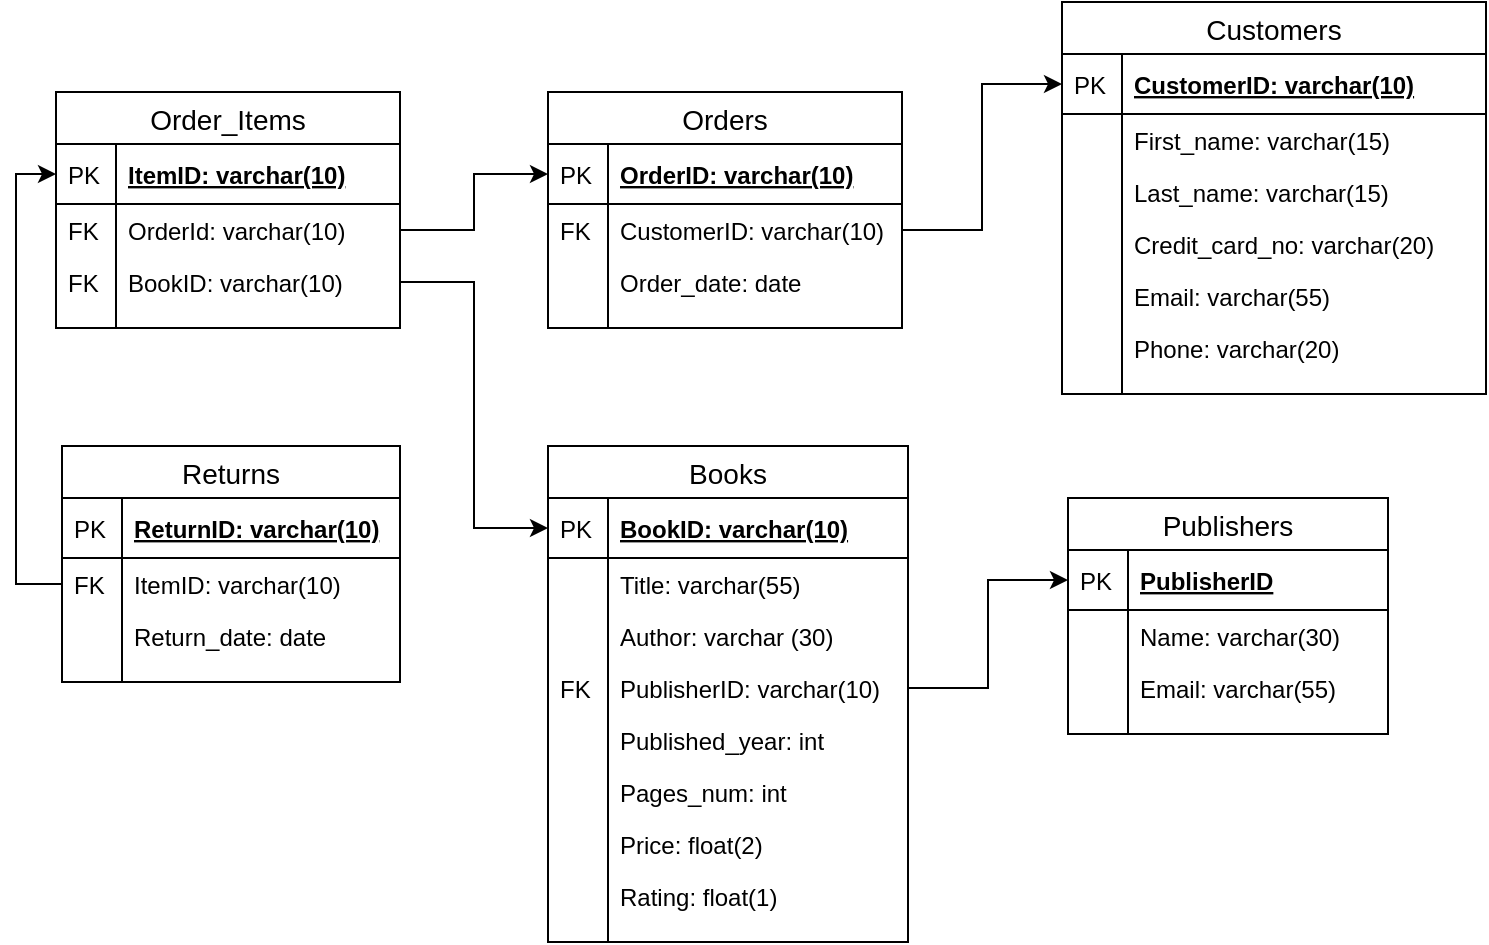<mxfile version="12.9.9" type="device"><diagram id="mZx4OPnLml5MNhkzcP8c" name="Page-1"><mxGraphModel dx="1146" dy="563" grid="0" gridSize="10" guides="1" tooltips="1" connect="1" arrows="1" fold="1" page="0" pageScale="1" pageWidth="850" pageHeight="1100" math="0" shadow="0"><root><mxCell id="0"/><mxCell id="1" parent="0"/><mxCell id="bIdrEeDFS9KQ365flvOm-79" style="edgeStyle=orthogonalEdgeStyle;rounded=0;orthogonalLoop=1;jettySize=auto;html=1;entryX=0;entryY=0.5;entryDx=0;entryDy=0;" parent="1" source="bIdrEeDFS9KQ365flvOm-8" target="bIdrEeDFS9KQ365flvOm-65" edge="1"><mxGeometry relative="1" as="geometry"/></mxCell><mxCell id="bIdrEeDFS9KQ365flvOm-80" style="edgeStyle=orthogonalEdgeStyle;rounded=0;orthogonalLoop=1;jettySize=auto;html=1;entryX=0;entryY=0.5;entryDx=0;entryDy=0;" parent="1" source="bIdrEeDFS9KQ365flvOm-39" target="bIdrEeDFS9KQ365flvOm-2" edge="1"><mxGeometry relative="1" as="geometry"/></mxCell><mxCell id="bIdrEeDFS9KQ365flvOm-81" style="edgeStyle=orthogonalEdgeStyle;rounded=0;orthogonalLoop=1;jettySize=auto;html=1;entryX=0;entryY=0.5;entryDx=0;entryDy=0;" parent="1" source="bIdrEeDFS9KQ365flvOm-37" target="bIdrEeDFS9KQ365flvOm-21" edge="1"><mxGeometry relative="1" as="geometry"/></mxCell><mxCell id="bIdrEeDFS9KQ365flvOm-91" style="edgeStyle=orthogonalEdgeStyle;rounded=0;orthogonalLoop=1;jettySize=auto;html=1;entryX=0;entryY=0.5;entryDx=0;entryDy=0;" parent="1" source="bIdrEeDFS9KQ365flvOm-85" target="bIdrEeDFS9KQ365flvOm-35" edge="1"><mxGeometry relative="1" as="geometry"/></mxCell><mxCell id="bIdrEeDFS9KQ365flvOm-1" value="Books" style="swimlane;fontStyle=0;childLayout=stackLayout;horizontal=1;startSize=26;horizontalStack=0;resizeParent=1;resizeParentMax=0;resizeLast=0;collapsible=1;marginBottom=0;align=center;fontSize=14;" parent="1" vertex="1"><mxGeometry x="310" y="460" width="180" height="248" as="geometry"/></mxCell><mxCell id="bIdrEeDFS9KQ365flvOm-2" value="BookID: varchar(10)" style="shape=partialRectangle;top=0;left=0;right=0;bottom=1;align=left;verticalAlign=middle;fillColor=none;spacingLeft=34;spacingRight=4;overflow=hidden;rotatable=0;points=[[0,0.5],[1,0.5]];portConstraint=eastwest;dropTarget=0;fontStyle=5;fontSize=12;" parent="bIdrEeDFS9KQ365flvOm-1" vertex="1"><mxGeometry y="26" width="180" height="30" as="geometry"/></mxCell><mxCell id="bIdrEeDFS9KQ365flvOm-3" value="PK" style="shape=partialRectangle;top=0;left=0;bottom=0;fillColor=none;align=left;verticalAlign=middle;spacingLeft=4;spacingRight=4;overflow=hidden;rotatable=0;points=[];portConstraint=eastwest;part=1;fontSize=12;" parent="bIdrEeDFS9KQ365flvOm-2" vertex="1" connectable="0"><mxGeometry width="30" height="30" as="geometry"/></mxCell><mxCell id="bIdrEeDFS9KQ365flvOm-4" value="Title: varchar(55)" style="shape=partialRectangle;top=0;left=0;right=0;bottom=0;align=left;verticalAlign=top;fillColor=none;spacingLeft=34;spacingRight=4;overflow=hidden;rotatable=0;points=[[0,0.5],[1,0.5]];portConstraint=eastwest;dropTarget=0;fontSize=12;" parent="bIdrEeDFS9KQ365flvOm-1" vertex="1"><mxGeometry y="56" width="180" height="26" as="geometry"/></mxCell><mxCell id="bIdrEeDFS9KQ365flvOm-5" value="" style="shape=partialRectangle;top=0;left=0;bottom=0;fillColor=none;align=left;verticalAlign=top;spacingLeft=4;spacingRight=4;overflow=hidden;rotatable=0;points=[];portConstraint=eastwest;part=1;fontSize=12;" parent="bIdrEeDFS9KQ365flvOm-4" vertex="1" connectable="0"><mxGeometry width="30" height="26" as="geometry"/></mxCell><mxCell id="bIdrEeDFS9KQ365flvOm-6" value="Author: varchar (30)" style="shape=partialRectangle;top=0;left=0;right=0;bottom=0;align=left;verticalAlign=top;fillColor=none;spacingLeft=34;spacingRight=4;overflow=hidden;rotatable=0;points=[[0,0.5],[1,0.5]];portConstraint=eastwest;dropTarget=0;fontSize=12;" parent="bIdrEeDFS9KQ365flvOm-1" vertex="1"><mxGeometry y="82" width="180" height="26" as="geometry"/></mxCell><mxCell id="bIdrEeDFS9KQ365flvOm-7" value="" style="shape=partialRectangle;top=0;left=0;bottom=0;fillColor=none;align=left;verticalAlign=top;spacingLeft=4;spacingRight=4;overflow=hidden;rotatable=0;points=[];portConstraint=eastwest;part=1;fontSize=12;" parent="bIdrEeDFS9KQ365flvOm-6" vertex="1" connectable="0"><mxGeometry width="30" height="26" as="geometry"/></mxCell><mxCell id="bIdrEeDFS9KQ365flvOm-8" value="PublisherID: varchar(10)" style="shape=partialRectangle;top=0;left=0;right=0;bottom=0;align=left;verticalAlign=top;fillColor=none;spacingLeft=34;spacingRight=4;overflow=hidden;rotatable=0;points=[[0,0.5],[1,0.5]];portConstraint=eastwest;dropTarget=0;fontSize=12;" parent="bIdrEeDFS9KQ365flvOm-1" vertex="1"><mxGeometry y="108" width="180" height="26" as="geometry"/></mxCell><mxCell id="bIdrEeDFS9KQ365flvOm-9" value="FK" style="shape=partialRectangle;top=0;left=0;bottom=0;fillColor=none;align=left;verticalAlign=top;spacingLeft=4;spacingRight=4;overflow=hidden;rotatable=0;points=[];portConstraint=eastwest;part=1;fontSize=12;" parent="bIdrEeDFS9KQ365flvOm-8" vertex="1" connectable="0"><mxGeometry width="30" height="26" as="geometry"/></mxCell><mxCell id="bIdrEeDFS9KQ365flvOm-14" value="Published_year: int" style="shape=partialRectangle;top=0;left=0;right=0;bottom=0;align=left;verticalAlign=top;fillColor=none;spacingLeft=34;spacingRight=4;overflow=hidden;rotatable=0;points=[[0,0.5],[1,0.5]];portConstraint=eastwest;dropTarget=0;fontSize=12;" parent="bIdrEeDFS9KQ365flvOm-1" vertex="1"><mxGeometry y="134" width="180" height="26" as="geometry"/></mxCell><mxCell id="bIdrEeDFS9KQ365flvOm-15" value="" style="shape=partialRectangle;top=0;left=0;bottom=0;fillColor=none;align=left;verticalAlign=top;spacingLeft=4;spacingRight=4;overflow=hidden;rotatable=0;points=[];portConstraint=eastwest;part=1;fontSize=12;" parent="bIdrEeDFS9KQ365flvOm-14" vertex="1" connectable="0"><mxGeometry width="30" height="26" as="geometry"/></mxCell><mxCell id="h80hIaRD6_Z6xbFLourX-1" value="Pages_num: int" style="shape=partialRectangle;top=0;left=0;right=0;bottom=0;align=left;verticalAlign=top;fillColor=none;spacingLeft=34;spacingRight=4;overflow=hidden;rotatable=0;points=[[0,0.5],[1,0.5]];portConstraint=eastwest;dropTarget=0;fontSize=12;" parent="bIdrEeDFS9KQ365flvOm-1" vertex="1"><mxGeometry y="160" width="180" height="26" as="geometry"/></mxCell><mxCell id="h80hIaRD6_Z6xbFLourX-2" value="" style="shape=partialRectangle;top=0;left=0;bottom=0;fillColor=none;align=left;verticalAlign=top;spacingLeft=4;spacingRight=4;overflow=hidden;rotatable=0;points=[];portConstraint=eastwest;part=1;fontSize=12;" parent="h80hIaRD6_Z6xbFLourX-1" vertex="1" connectable="0"><mxGeometry width="30" height="26" as="geometry"/></mxCell><mxCell id="bIdrEeDFS9KQ365flvOm-16" value="Price: float(2)" style="shape=partialRectangle;top=0;left=0;right=0;bottom=0;align=left;verticalAlign=top;fillColor=none;spacingLeft=34;spacingRight=4;overflow=hidden;rotatable=0;points=[[0,0.5],[1,0.5]];portConstraint=eastwest;dropTarget=0;fontSize=12;" parent="bIdrEeDFS9KQ365flvOm-1" vertex="1"><mxGeometry y="186" width="180" height="26" as="geometry"/></mxCell><mxCell id="bIdrEeDFS9KQ365flvOm-17" value="" style="shape=partialRectangle;top=0;left=0;bottom=0;fillColor=none;align=left;verticalAlign=top;spacingLeft=4;spacingRight=4;overflow=hidden;rotatable=0;points=[];portConstraint=eastwest;part=1;fontSize=12;" parent="bIdrEeDFS9KQ365flvOm-16" vertex="1" connectable="0"><mxGeometry width="30" height="26" as="geometry"/></mxCell><mxCell id="bIdrEeDFS9KQ365flvOm-18" value="Rating: float(1)" style="shape=partialRectangle;top=0;left=0;right=0;bottom=0;align=left;verticalAlign=top;fillColor=none;spacingLeft=34;spacingRight=4;overflow=hidden;rotatable=0;points=[[0,0.5],[1,0.5]];portConstraint=eastwest;dropTarget=0;fontSize=12;" parent="bIdrEeDFS9KQ365flvOm-1" vertex="1"><mxGeometry y="212" width="180" height="26" as="geometry"/></mxCell><mxCell id="bIdrEeDFS9KQ365flvOm-19" value="" style="shape=partialRectangle;top=0;left=0;bottom=0;fillColor=none;align=left;verticalAlign=top;spacingLeft=4;spacingRight=4;overflow=hidden;rotatable=0;points=[];portConstraint=eastwest;part=1;fontSize=12;" parent="bIdrEeDFS9KQ365flvOm-18" vertex="1" connectable="0"><mxGeometry width="30" height="26" as="geometry"/></mxCell><mxCell id="bIdrEeDFS9KQ365flvOm-45" value="" style="shape=partialRectangle;top=0;left=0;right=0;bottom=0;align=left;verticalAlign=top;fillColor=none;spacingLeft=34;spacingRight=4;overflow=hidden;rotatable=0;points=[[0,0.5],[1,0.5]];portConstraint=eastwest;dropTarget=0;fontSize=12;" parent="bIdrEeDFS9KQ365flvOm-1" vertex="1"><mxGeometry y="238" width="180" height="10" as="geometry"/></mxCell><mxCell id="bIdrEeDFS9KQ365flvOm-46" value="" style="shape=partialRectangle;top=0;left=0;bottom=0;fillColor=none;align=left;verticalAlign=top;spacingLeft=4;spacingRight=4;overflow=hidden;rotatable=0;points=[];portConstraint=eastwest;part=1;fontSize=12;" parent="bIdrEeDFS9KQ365flvOm-45" vertex="1" connectable="0"><mxGeometry width="30" height="10" as="geometry"/></mxCell><mxCell id="bIdrEeDFS9KQ365flvOm-93" style="edgeStyle=orthogonalEdgeStyle;rounded=0;orthogonalLoop=1;jettySize=auto;html=1;entryX=0;entryY=0.5;entryDx=0;entryDy=0;" parent="1" source="bIdrEeDFS9KQ365flvOm-23" target="bIdrEeDFS9KQ365flvOm-48" edge="1"><mxGeometry relative="1" as="geometry"/></mxCell><mxCell id="bIdrEeDFS9KQ365flvOm-64" value="Publishers" style="swimlane;fontStyle=0;childLayout=stackLayout;horizontal=1;startSize=26;horizontalStack=0;resizeParent=1;resizeParentMax=0;resizeLast=0;collapsible=1;marginBottom=0;align=center;fontSize=14;" parent="1" vertex="1"><mxGeometry x="570" y="486" width="160" height="118" as="geometry"/></mxCell><mxCell id="bIdrEeDFS9KQ365flvOm-65" value="PublisherID" style="shape=partialRectangle;top=0;left=0;right=0;bottom=1;align=left;verticalAlign=middle;fillColor=none;spacingLeft=34;spacingRight=4;overflow=hidden;rotatable=0;points=[[0,0.5],[1,0.5]];portConstraint=eastwest;dropTarget=0;fontStyle=5;fontSize=12;" parent="bIdrEeDFS9KQ365flvOm-64" vertex="1"><mxGeometry y="26" width="160" height="30" as="geometry"/></mxCell><mxCell id="bIdrEeDFS9KQ365flvOm-66" value="PK" style="shape=partialRectangle;top=0;left=0;bottom=0;fillColor=none;align=left;verticalAlign=middle;spacingLeft=4;spacingRight=4;overflow=hidden;rotatable=0;points=[];portConstraint=eastwest;part=1;fontSize=12;" parent="bIdrEeDFS9KQ365flvOm-65" vertex="1" connectable="0"><mxGeometry width="30" height="30" as="geometry"/></mxCell><mxCell id="bIdrEeDFS9KQ365flvOm-67" value="Name: varchar(30)" style="shape=partialRectangle;top=0;left=0;right=0;bottom=0;align=left;verticalAlign=top;fillColor=none;spacingLeft=34;spacingRight=4;overflow=hidden;rotatable=0;points=[[0,0.5],[1,0.5]];portConstraint=eastwest;dropTarget=0;fontSize=12;" parent="bIdrEeDFS9KQ365flvOm-64" vertex="1"><mxGeometry y="56" width="160" height="26" as="geometry"/></mxCell><mxCell id="bIdrEeDFS9KQ365flvOm-68" value="" style="shape=partialRectangle;top=0;left=0;bottom=0;fillColor=none;align=left;verticalAlign=top;spacingLeft=4;spacingRight=4;overflow=hidden;rotatable=0;points=[];portConstraint=eastwest;part=1;fontSize=12;" parent="bIdrEeDFS9KQ365flvOm-67" vertex="1" connectable="0"><mxGeometry width="30" height="26" as="geometry"/></mxCell><mxCell id="bIdrEeDFS9KQ365flvOm-75" value="Email: varchar(55)" style="shape=partialRectangle;top=0;left=0;right=0;bottom=0;align=left;verticalAlign=top;fillColor=none;spacingLeft=34;spacingRight=4;overflow=hidden;rotatable=0;points=[[0,0.5],[1,0.5]];portConstraint=eastwest;dropTarget=0;fontSize=12;" parent="bIdrEeDFS9KQ365flvOm-64" vertex="1"><mxGeometry y="82" width="160" height="26" as="geometry"/></mxCell><mxCell id="bIdrEeDFS9KQ365flvOm-76" value="" style="shape=partialRectangle;top=0;left=0;bottom=0;fillColor=none;align=left;verticalAlign=top;spacingLeft=4;spacingRight=4;overflow=hidden;rotatable=0;points=[];portConstraint=eastwest;part=1;fontSize=12;" parent="bIdrEeDFS9KQ365flvOm-75" vertex="1" connectable="0"><mxGeometry width="30" height="26" as="geometry"/></mxCell><mxCell id="bIdrEeDFS9KQ365flvOm-73" value="" style="shape=partialRectangle;top=0;left=0;right=0;bottom=0;align=left;verticalAlign=top;fillColor=none;spacingLeft=34;spacingRight=4;overflow=hidden;rotatable=0;points=[[0,0.5],[1,0.5]];portConstraint=eastwest;dropTarget=0;fontSize=12;" parent="bIdrEeDFS9KQ365flvOm-64" vertex="1"><mxGeometry y="108" width="160" height="10" as="geometry"/></mxCell><mxCell id="bIdrEeDFS9KQ365flvOm-74" value="" style="shape=partialRectangle;top=0;left=0;bottom=0;fillColor=none;align=left;verticalAlign=top;spacingLeft=4;spacingRight=4;overflow=hidden;rotatable=0;points=[];portConstraint=eastwest;part=1;fontSize=12;" parent="bIdrEeDFS9KQ365flvOm-73" vertex="1" connectable="0"><mxGeometry width="30" height="10" as="geometry"/></mxCell><mxCell id="bIdrEeDFS9KQ365flvOm-20" value="Orders" style="swimlane;fontStyle=0;childLayout=stackLayout;horizontal=1;startSize=26;horizontalStack=0;resizeParent=1;resizeParentMax=0;resizeLast=0;collapsible=1;marginBottom=0;align=center;fontSize=14;" parent="1" vertex="1"><mxGeometry x="310" y="283" width="177" height="118" as="geometry"/></mxCell><mxCell id="bIdrEeDFS9KQ365flvOm-21" value="OrderID: varchar(10)" style="shape=partialRectangle;top=0;left=0;right=0;bottom=1;align=left;verticalAlign=middle;fillColor=none;spacingLeft=34;spacingRight=4;overflow=hidden;rotatable=0;points=[[0,0.5],[1,0.5]];portConstraint=eastwest;dropTarget=0;fontStyle=5;fontSize=12;" parent="bIdrEeDFS9KQ365flvOm-20" vertex="1"><mxGeometry y="26" width="177" height="30" as="geometry"/></mxCell><mxCell id="bIdrEeDFS9KQ365flvOm-22" value="PK" style="shape=partialRectangle;top=0;left=0;bottom=0;fillColor=none;align=left;verticalAlign=middle;spacingLeft=4;spacingRight=4;overflow=hidden;rotatable=0;points=[];portConstraint=eastwest;part=1;fontSize=12;" parent="bIdrEeDFS9KQ365flvOm-21" vertex="1" connectable="0"><mxGeometry width="30" height="30" as="geometry"/></mxCell><mxCell id="bIdrEeDFS9KQ365flvOm-23" value="CustomerID: varchar(10)" style="shape=partialRectangle;top=0;left=0;right=0;bottom=0;align=left;verticalAlign=top;fillColor=none;spacingLeft=34;spacingRight=4;overflow=hidden;rotatable=0;points=[[0,0.5],[1,0.5]];portConstraint=eastwest;dropTarget=0;fontSize=12;" parent="bIdrEeDFS9KQ365flvOm-20" vertex="1"><mxGeometry y="56" width="177" height="26" as="geometry"/></mxCell><mxCell id="bIdrEeDFS9KQ365flvOm-24" value="FK" style="shape=partialRectangle;top=0;left=0;bottom=0;fillColor=none;align=left;verticalAlign=top;spacingLeft=4;spacingRight=4;overflow=hidden;rotatable=0;points=[];portConstraint=eastwest;part=1;fontSize=12;" parent="bIdrEeDFS9KQ365flvOm-23" vertex="1" connectable="0"><mxGeometry width="30" height="26" as="geometry"/></mxCell><mxCell id="bIdrEeDFS9KQ365flvOm-25" value="Order_date: date" style="shape=partialRectangle;top=0;left=0;right=0;bottom=0;align=left;verticalAlign=top;fillColor=none;spacingLeft=34;spacingRight=4;overflow=hidden;rotatable=0;points=[[0,0.5],[1,0.5]];portConstraint=eastwest;dropTarget=0;fontSize=12;" parent="bIdrEeDFS9KQ365flvOm-20" vertex="1"><mxGeometry y="82" width="177" height="26" as="geometry"/></mxCell><mxCell id="bIdrEeDFS9KQ365flvOm-26" value="" style="shape=partialRectangle;top=0;left=0;bottom=0;fillColor=none;align=left;verticalAlign=top;spacingLeft=4;spacingRight=4;overflow=hidden;rotatable=0;points=[];portConstraint=eastwest;part=1;fontSize=12;" parent="bIdrEeDFS9KQ365flvOm-25" vertex="1" connectable="0"><mxGeometry width="30" height="26" as="geometry"/></mxCell><mxCell id="bIdrEeDFS9KQ365flvOm-29" value="" style="shape=partialRectangle;top=0;left=0;right=0;bottom=0;align=left;verticalAlign=top;fillColor=none;spacingLeft=34;spacingRight=4;overflow=hidden;rotatable=0;points=[[0,0.5],[1,0.5]];portConstraint=eastwest;dropTarget=0;fontSize=12;" parent="bIdrEeDFS9KQ365flvOm-20" vertex="1"><mxGeometry y="108" width="177" height="10" as="geometry"/></mxCell><mxCell id="bIdrEeDFS9KQ365flvOm-30" value="" style="shape=partialRectangle;top=0;left=0;bottom=0;fillColor=none;align=left;verticalAlign=top;spacingLeft=4;spacingRight=4;overflow=hidden;rotatable=0;points=[];portConstraint=eastwest;part=1;fontSize=12;" parent="bIdrEeDFS9KQ365flvOm-29" vertex="1" connectable="0"><mxGeometry width="30" height="10" as="geometry"/></mxCell><mxCell id="bIdrEeDFS9KQ365flvOm-47" value="Customers" style="swimlane;fontStyle=0;childLayout=stackLayout;horizontal=1;startSize=26;horizontalStack=0;resizeParent=1;resizeParentMax=0;resizeLast=0;collapsible=1;marginBottom=0;align=center;fontSize=14;" parent="1" vertex="1"><mxGeometry x="567" y="238" width="212" height="196" as="geometry"/></mxCell><mxCell id="bIdrEeDFS9KQ365flvOm-48" value="CustomerID: varchar(10)" style="shape=partialRectangle;top=0;left=0;right=0;bottom=1;align=left;verticalAlign=middle;fillColor=none;spacingLeft=34;spacingRight=4;overflow=hidden;rotatable=0;points=[[0,0.5],[1,0.5]];portConstraint=eastwest;dropTarget=0;fontStyle=5;fontSize=12;" parent="bIdrEeDFS9KQ365flvOm-47" vertex="1"><mxGeometry y="26" width="212" height="30" as="geometry"/></mxCell><mxCell id="bIdrEeDFS9KQ365flvOm-49" value="PK" style="shape=partialRectangle;top=0;left=0;bottom=0;fillColor=none;align=left;verticalAlign=middle;spacingLeft=4;spacingRight=4;overflow=hidden;rotatable=0;points=[];portConstraint=eastwest;part=1;fontSize=12;" parent="bIdrEeDFS9KQ365flvOm-48" vertex="1" connectable="0"><mxGeometry width="30" height="30" as="geometry"/></mxCell><mxCell id="bIdrEeDFS9KQ365flvOm-50" value="First_name: varchar(15)" style="shape=partialRectangle;top=0;left=0;right=0;bottom=0;align=left;verticalAlign=top;fillColor=none;spacingLeft=34;spacingRight=4;overflow=hidden;rotatable=0;points=[[0,0.5],[1,0.5]];portConstraint=eastwest;dropTarget=0;fontSize=12;" parent="bIdrEeDFS9KQ365flvOm-47" vertex="1"><mxGeometry y="56" width="212" height="26" as="geometry"/></mxCell><mxCell id="bIdrEeDFS9KQ365flvOm-51" value="" style="shape=partialRectangle;top=0;left=0;bottom=0;fillColor=none;align=left;verticalAlign=top;spacingLeft=4;spacingRight=4;overflow=hidden;rotatable=0;points=[];portConstraint=eastwest;part=1;fontSize=12;" parent="bIdrEeDFS9KQ365flvOm-50" vertex="1" connectable="0"><mxGeometry width="30" height="26" as="geometry"/></mxCell><mxCell id="bIdrEeDFS9KQ365flvOm-52" value="Last_name: varchar(15)" style="shape=partialRectangle;top=0;left=0;right=0;bottom=0;align=left;verticalAlign=top;fillColor=none;spacingLeft=34;spacingRight=4;overflow=hidden;rotatable=0;points=[[0,0.5],[1,0.5]];portConstraint=eastwest;dropTarget=0;fontSize=12;" parent="bIdrEeDFS9KQ365flvOm-47" vertex="1"><mxGeometry y="82" width="212" height="26" as="geometry"/></mxCell><mxCell id="bIdrEeDFS9KQ365flvOm-53" value="" style="shape=partialRectangle;top=0;left=0;bottom=0;fillColor=none;align=left;verticalAlign=top;spacingLeft=4;spacingRight=4;overflow=hidden;rotatable=0;points=[];portConstraint=eastwest;part=1;fontSize=12;" parent="bIdrEeDFS9KQ365flvOm-52" vertex="1" connectable="0"><mxGeometry width="30" height="26" as="geometry"/></mxCell><mxCell id="bIdrEeDFS9KQ365flvOm-27" value="Credit_card_no: varchar(20)" style="shape=partialRectangle;top=0;left=0;right=0;bottom=0;align=left;verticalAlign=top;fillColor=none;spacingLeft=34;spacingRight=4;overflow=hidden;rotatable=0;points=[[0,0.5],[1,0.5]];portConstraint=eastwest;dropTarget=0;fontSize=12;" parent="bIdrEeDFS9KQ365flvOm-47" vertex="1"><mxGeometry y="108" width="212" height="26" as="geometry"/></mxCell><mxCell id="bIdrEeDFS9KQ365flvOm-28" value="" style="shape=partialRectangle;top=0;left=0;bottom=0;fillColor=none;align=left;verticalAlign=top;spacingLeft=4;spacingRight=4;overflow=hidden;rotatable=0;points=[];portConstraint=eastwest;part=1;fontSize=12;" parent="bIdrEeDFS9KQ365flvOm-27" vertex="1" connectable="0"><mxGeometry width="30" height="26" as="geometry"/></mxCell><mxCell id="h80hIaRD6_Z6xbFLourX-9" value="Email: varchar(55)" style="shape=partialRectangle;top=0;left=0;right=0;bottom=0;align=left;verticalAlign=top;fillColor=none;spacingLeft=34;spacingRight=4;overflow=hidden;rotatable=0;points=[[0,0.5],[1,0.5]];portConstraint=eastwest;dropTarget=0;fontSize=12;" parent="bIdrEeDFS9KQ365flvOm-47" vertex="1"><mxGeometry y="134" width="212" height="26" as="geometry"/></mxCell><mxCell id="h80hIaRD6_Z6xbFLourX-10" value="" style="shape=partialRectangle;top=0;left=0;bottom=0;fillColor=none;align=left;verticalAlign=top;spacingLeft=4;spacingRight=4;overflow=hidden;rotatable=0;points=[];portConstraint=eastwest;part=1;fontSize=12;" parent="h80hIaRD6_Z6xbFLourX-9" vertex="1" connectable="0"><mxGeometry width="30" height="26" as="geometry"/></mxCell><mxCell id="bIdrEeDFS9KQ365flvOm-62" value="Phone: varchar(20)" style="shape=partialRectangle;top=0;left=0;right=0;bottom=0;align=left;verticalAlign=top;fillColor=none;spacingLeft=34;spacingRight=4;overflow=hidden;rotatable=0;points=[[0,0.5],[1,0.5]];portConstraint=eastwest;dropTarget=0;fontSize=12;" parent="bIdrEeDFS9KQ365flvOm-47" vertex="1"><mxGeometry y="160" width="212" height="26" as="geometry"/></mxCell><mxCell id="bIdrEeDFS9KQ365flvOm-63" value="" style="shape=partialRectangle;top=0;left=0;bottom=0;fillColor=none;align=left;verticalAlign=top;spacingLeft=4;spacingRight=4;overflow=hidden;rotatable=0;points=[];portConstraint=eastwest;part=1;fontSize=12;" parent="bIdrEeDFS9KQ365flvOm-62" vertex="1" connectable="0"><mxGeometry width="30" height="26" as="geometry"/></mxCell><mxCell id="bIdrEeDFS9KQ365flvOm-56" value="" style="shape=partialRectangle;top=0;left=0;right=0;bottom=0;align=left;verticalAlign=top;fillColor=none;spacingLeft=34;spacingRight=4;overflow=hidden;rotatable=0;points=[[0,0.5],[1,0.5]];portConstraint=eastwest;dropTarget=0;fontSize=12;" parent="bIdrEeDFS9KQ365flvOm-47" vertex="1"><mxGeometry y="186" width="212" height="10" as="geometry"/></mxCell><mxCell id="bIdrEeDFS9KQ365flvOm-57" value="" style="shape=partialRectangle;top=0;left=0;bottom=0;fillColor=none;align=left;verticalAlign=top;spacingLeft=4;spacingRight=4;overflow=hidden;rotatable=0;points=[];portConstraint=eastwest;part=1;fontSize=12;" parent="bIdrEeDFS9KQ365flvOm-56" vertex="1" connectable="0"><mxGeometry width="30" height="10" as="geometry"/></mxCell><mxCell id="bIdrEeDFS9KQ365flvOm-34" value="Order_Items" style="swimlane;fontStyle=0;childLayout=stackLayout;horizontal=1;startSize=26;horizontalStack=0;resizeParent=1;resizeParentMax=0;resizeLast=0;collapsible=1;marginBottom=0;align=center;fontSize=14;" parent="1" vertex="1"><mxGeometry x="64" y="283" width="172" height="118" as="geometry"/></mxCell><mxCell id="bIdrEeDFS9KQ365flvOm-35" value="ItemID: varchar(10)" style="shape=partialRectangle;top=0;left=0;right=0;bottom=1;align=left;verticalAlign=middle;fillColor=none;spacingLeft=34;spacingRight=4;overflow=hidden;rotatable=0;points=[[0,0.5],[1,0.5]];portConstraint=eastwest;dropTarget=0;fontStyle=5;fontSize=12;" parent="bIdrEeDFS9KQ365flvOm-34" vertex="1"><mxGeometry y="26" width="172" height="30" as="geometry"/></mxCell><mxCell id="bIdrEeDFS9KQ365flvOm-36" value="PK" style="shape=partialRectangle;top=0;left=0;bottom=0;fillColor=none;align=left;verticalAlign=middle;spacingLeft=4;spacingRight=4;overflow=hidden;rotatable=0;points=[];portConstraint=eastwest;part=1;fontSize=12;" parent="bIdrEeDFS9KQ365flvOm-35" vertex="1" connectable="0"><mxGeometry width="30" height="30" as="geometry"/></mxCell><mxCell id="bIdrEeDFS9KQ365flvOm-37" value="OrderId: varchar(10)" style="shape=partialRectangle;top=0;left=0;right=0;bottom=0;align=left;verticalAlign=top;fillColor=none;spacingLeft=34;spacingRight=4;overflow=hidden;rotatable=0;points=[[0,0.5],[1,0.5]];portConstraint=eastwest;dropTarget=0;fontSize=12;" parent="bIdrEeDFS9KQ365flvOm-34" vertex="1"><mxGeometry y="56" width="172" height="26" as="geometry"/></mxCell><mxCell id="bIdrEeDFS9KQ365flvOm-38" value="FK" style="shape=partialRectangle;top=0;left=0;bottom=0;fillColor=none;align=left;verticalAlign=top;spacingLeft=4;spacingRight=4;overflow=hidden;rotatable=0;points=[];portConstraint=eastwest;part=1;fontSize=12;" parent="bIdrEeDFS9KQ365flvOm-37" vertex="1" connectable="0"><mxGeometry width="30" height="26" as="geometry"/></mxCell><mxCell id="bIdrEeDFS9KQ365flvOm-39" value="BookID: varchar(10)" style="shape=partialRectangle;top=0;left=0;right=0;bottom=0;align=left;verticalAlign=top;fillColor=none;spacingLeft=34;spacingRight=4;overflow=hidden;rotatable=0;points=[[0,0.5],[1,0.5]];portConstraint=eastwest;dropTarget=0;fontSize=12;" parent="bIdrEeDFS9KQ365flvOm-34" vertex="1"><mxGeometry y="82" width="172" height="26" as="geometry"/></mxCell><mxCell id="bIdrEeDFS9KQ365flvOm-40" value="FK" style="shape=partialRectangle;top=0;left=0;bottom=0;fillColor=none;align=left;verticalAlign=top;spacingLeft=4;spacingRight=4;overflow=hidden;rotatable=0;points=[];portConstraint=eastwest;part=1;fontSize=12;" parent="bIdrEeDFS9KQ365flvOm-39" vertex="1" connectable="0"><mxGeometry width="30" height="26" as="geometry"/></mxCell><mxCell id="bIdrEeDFS9KQ365flvOm-43" value="" style="shape=partialRectangle;top=0;left=0;right=0;bottom=0;align=left;verticalAlign=top;fillColor=none;spacingLeft=34;spacingRight=4;overflow=hidden;rotatable=0;points=[[0,0.5],[1,0.5]];portConstraint=eastwest;dropTarget=0;fontSize=12;" parent="bIdrEeDFS9KQ365flvOm-34" vertex="1"><mxGeometry y="108" width="172" height="10" as="geometry"/></mxCell><mxCell id="bIdrEeDFS9KQ365flvOm-44" value="" style="shape=partialRectangle;top=0;left=0;bottom=0;fillColor=none;align=left;verticalAlign=top;spacingLeft=4;spacingRight=4;overflow=hidden;rotatable=0;points=[];portConstraint=eastwest;part=1;fontSize=12;" parent="bIdrEeDFS9KQ365flvOm-43" vertex="1" connectable="0"><mxGeometry width="30" height="10" as="geometry"/></mxCell><mxCell id="bIdrEeDFS9KQ365flvOm-82" value="Returns" style="swimlane;fontStyle=0;childLayout=stackLayout;horizontal=1;startSize=26;horizontalStack=0;resizeParent=1;resizeParentMax=0;resizeLast=0;collapsible=1;marginBottom=0;align=center;fontSize=14;" parent="1" vertex="1"><mxGeometry x="67" y="460" width="169" height="118" as="geometry"/></mxCell><mxCell id="bIdrEeDFS9KQ365flvOm-83" value="ReturnID: varchar(10)" style="shape=partialRectangle;top=0;left=0;right=0;bottom=1;align=left;verticalAlign=middle;fillColor=none;spacingLeft=34;spacingRight=4;overflow=hidden;rotatable=0;points=[[0,0.5],[1,0.5]];portConstraint=eastwest;dropTarget=0;fontStyle=5;fontSize=12;" parent="bIdrEeDFS9KQ365flvOm-82" vertex="1"><mxGeometry y="26" width="169" height="30" as="geometry"/></mxCell><mxCell id="bIdrEeDFS9KQ365flvOm-84" value="PK" style="shape=partialRectangle;top=0;left=0;bottom=0;fillColor=none;align=left;verticalAlign=middle;spacingLeft=4;spacingRight=4;overflow=hidden;rotatable=0;points=[];portConstraint=eastwest;part=1;fontSize=12;" parent="bIdrEeDFS9KQ365flvOm-83" vertex="1" connectable="0"><mxGeometry width="30" height="30" as="geometry"/></mxCell><mxCell id="bIdrEeDFS9KQ365flvOm-85" value="ItemID: varchar(10)" style="shape=partialRectangle;top=0;left=0;right=0;bottom=0;align=left;verticalAlign=top;fillColor=none;spacingLeft=34;spacingRight=4;overflow=hidden;rotatable=0;points=[[0,0.5],[1,0.5]];portConstraint=eastwest;dropTarget=0;fontSize=12;" parent="bIdrEeDFS9KQ365flvOm-82" vertex="1"><mxGeometry y="56" width="169" height="26" as="geometry"/></mxCell><mxCell id="bIdrEeDFS9KQ365flvOm-86" value="FK" style="shape=partialRectangle;top=0;left=0;bottom=0;fillColor=none;align=left;verticalAlign=top;spacingLeft=4;spacingRight=4;overflow=hidden;rotatable=0;points=[];portConstraint=eastwest;part=1;fontSize=12;" parent="bIdrEeDFS9KQ365flvOm-85" vertex="1" connectable="0"><mxGeometry width="30" height="26" as="geometry"/></mxCell><mxCell id="bIdrEeDFS9KQ365flvOm-87" value="Return_date: date" style="shape=partialRectangle;top=0;left=0;right=0;bottom=0;align=left;verticalAlign=top;fillColor=none;spacingLeft=34;spacingRight=4;overflow=hidden;rotatable=0;points=[[0,0.5],[1,0.5]];portConstraint=eastwest;dropTarget=0;fontSize=12;" parent="bIdrEeDFS9KQ365flvOm-82" vertex="1"><mxGeometry y="82" width="169" height="26" as="geometry"/></mxCell><mxCell id="bIdrEeDFS9KQ365flvOm-88" value="" style="shape=partialRectangle;top=0;left=0;bottom=0;fillColor=none;align=left;verticalAlign=top;spacingLeft=4;spacingRight=4;overflow=hidden;rotatable=0;points=[];portConstraint=eastwest;part=1;fontSize=12;" parent="bIdrEeDFS9KQ365flvOm-87" vertex="1" connectable="0"><mxGeometry width="30" height="26" as="geometry"/></mxCell><mxCell id="bIdrEeDFS9KQ365flvOm-89" value="" style="shape=partialRectangle;top=0;left=0;right=0;bottom=0;align=left;verticalAlign=top;fillColor=none;spacingLeft=34;spacingRight=4;overflow=hidden;rotatable=0;points=[[0,0.5],[1,0.5]];portConstraint=eastwest;dropTarget=0;fontSize=12;" parent="bIdrEeDFS9KQ365flvOm-82" vertex="1"><mxGeometry y="108" width="169" height="10" as="geometry"/></mxCell><mxCell id="bIdrEeDFS9KQ365flvOm-90" value="" style="shape=partialRectangle;top=0;left=0;bottom=0;fillColor=none;align=left;verticalAlign=top;spacingLeft=4;spacingRight=4;overflow=hidden;rotatable=0;points=[];portConstraint=eastwest;part=1;fontSize=12;" parent="bIdrEeDFS9KQ365flvOm-89" vertex="1" connectable="0"><mxGeometry width="30" height="10" as="geometry"/></mxCell></root></mxGraphModel></diagram></mxfile>